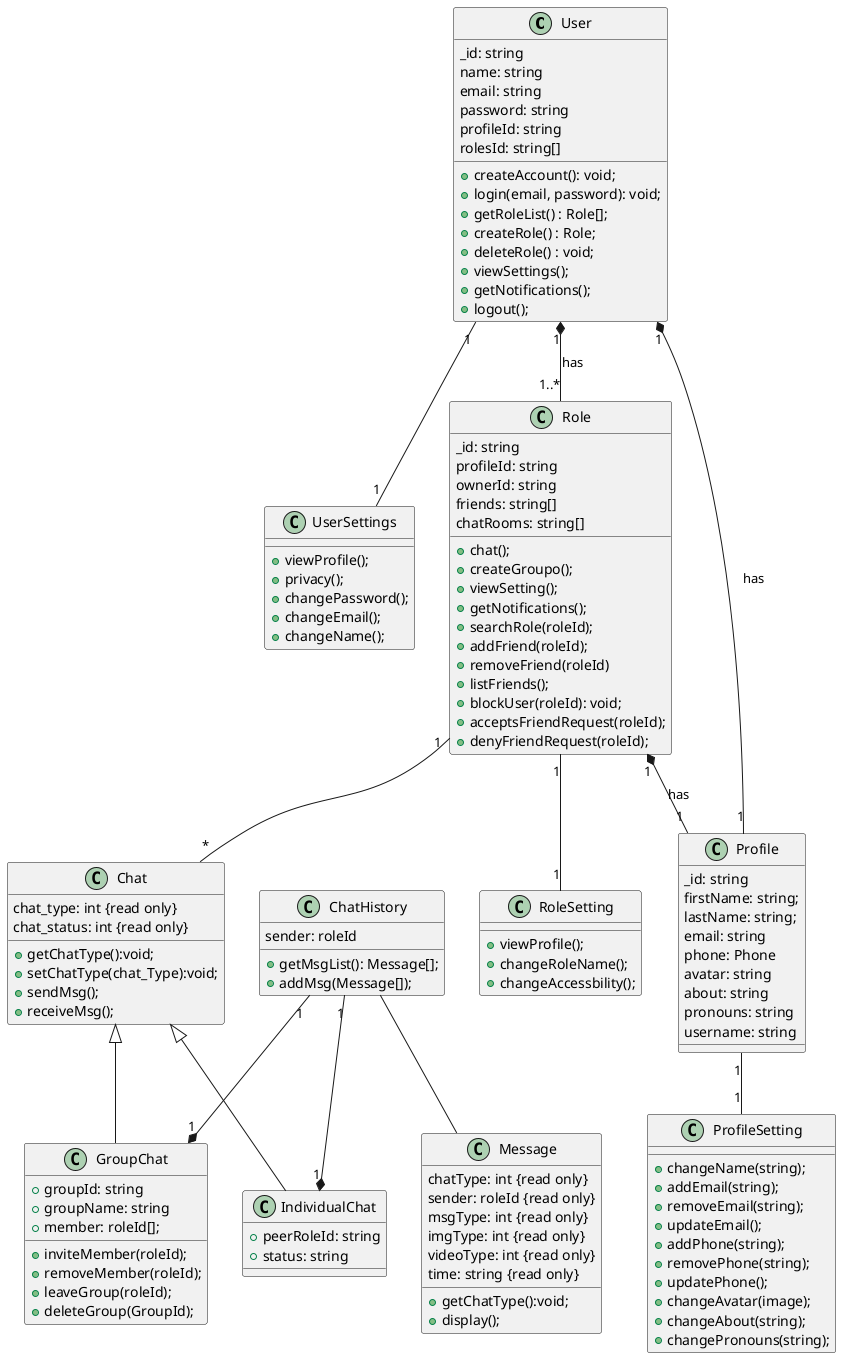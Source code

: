 @startuml
class User {
    _id: string
    name: string
    email: string
    password: string
    profileId: string
    rolesId: string[]

    +createAccount(): void;
    +login(email, password): void;
    +getRoleList() : Role[];
    +createRole() : Role;
    +deleteRole() : void;
    +viewSettings();
    +getNotifications();
    +logout();
}
class  UserSettings {
  +viewProfile();
  +privacy();
  +changePassword();
  +changeEmail();
  +changeName();
}

class Role {
    _id: string
    profileId: string
    ownerId: string
    friends: string[]
    chatRooms: string[]

    +chat();
    +createGroupo();
    +viewSetting();
    +getNotifications();
    +searchRole(roleId);
    +addFriend(roleId);
    +removeFriend(roleId)
    +listFriends();
    +blockUser(roleId): void;
    +acceptsFriendRequest(roleId);
    +denyFriendRequest(roleId);
}

class RoleSetting{
  +viewProfile();
  +changeRoleName();
  +changeAccessbility();
}

class Profile {
    _id: string
    firstName: string;
    lastName: string;
    email: string
    phone: Phone
    avatar: string
    about: string
    pronouns: string
    username: string
}
class ProfileSetting{
  +changeName(string);
  +addEmail(string);
  +removeEmail(string);
  +updateEmail();
  +addPhone(string);
  +removePhone(string);
  +updatePhone();
  +changeAvatar(image);
  +changeAbout(string);
  +changePronouns(string);
}

class Chat{
  chat_type: int {read only}
  chat_status: int {read only}
  +getChatType():void;
  +setChatType(chat_Type):void;  
  +sendMsg();
  +receiveMsg();
}

class IndividualChat{
  +peerRoleId: string
  +status: string
}

class GroupChat{
  +groupId: string
  +groupName: string
  +member: roleId[];

  +inviteMember(roleId);
  +removeMember(roleId);
  +leaveGroup(roleId);
  +deleteGroup(GroupId);
}

class ChatHistory{
  sender: roleId
  +getMsgList(): Message[];
  +addMsg(Message[]);
}

class Message{
  chatType: int {read only}
  sender: roleId {read only}
  msgType: int {read only}
  imgType: int {read only}
  videoType: int {read only}
  time: string {read only}
  +getChatType():void;
  +display();
}

ChatHistory "1" --* "1" GroupChat
ChatHistory "1" --* "1" IndividualChat
ChatHistory  -- Message

Chat <|-- GroupChat
Chat <|-- IndividualChat

Role "1" -- "*" Chat
User "1" *-- "1..*" Role : has
User "1" *-- "1" Profile : has
Role "1" *-- "1" Profile : has

User "1" -- "1" UserSettings 
Role "1" -- "1" RoleSetting 
Profile "1" -- "1" ProfileSetting 

@enduml
